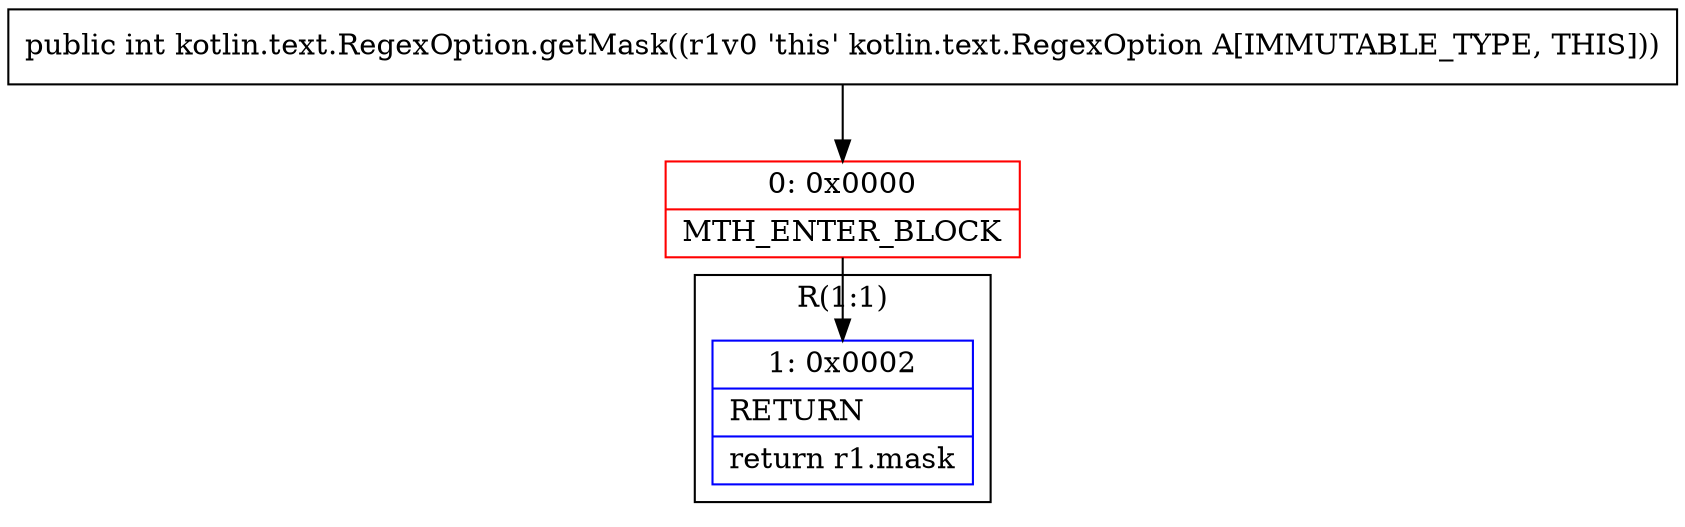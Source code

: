digraph "CFG forkotlin.text.RegexOption.getMask()I" {
subgraph cluster_Region_1527769815 {
label = "R(1:1)";
node [shape=record,color=blue];
Node_1 [shape=record,label="{1\:\ 0x0002|RETURN\l|return r1.mask\l}"];
}
Node_0 [shape=record,color=red,label="{0\:\ 0x0000|MTH_ENTER_BLOCK\l}"];
MethodNode[shape=record,label="{public int kotlin.text.RegexOption.getMask((r1v0 'this' kotlin.text.RegexOption A[IMMUTABLE_TYPE, THIS])) }"];
MethodNode -> Node_0;
Node_0 -> Node_1;
}

